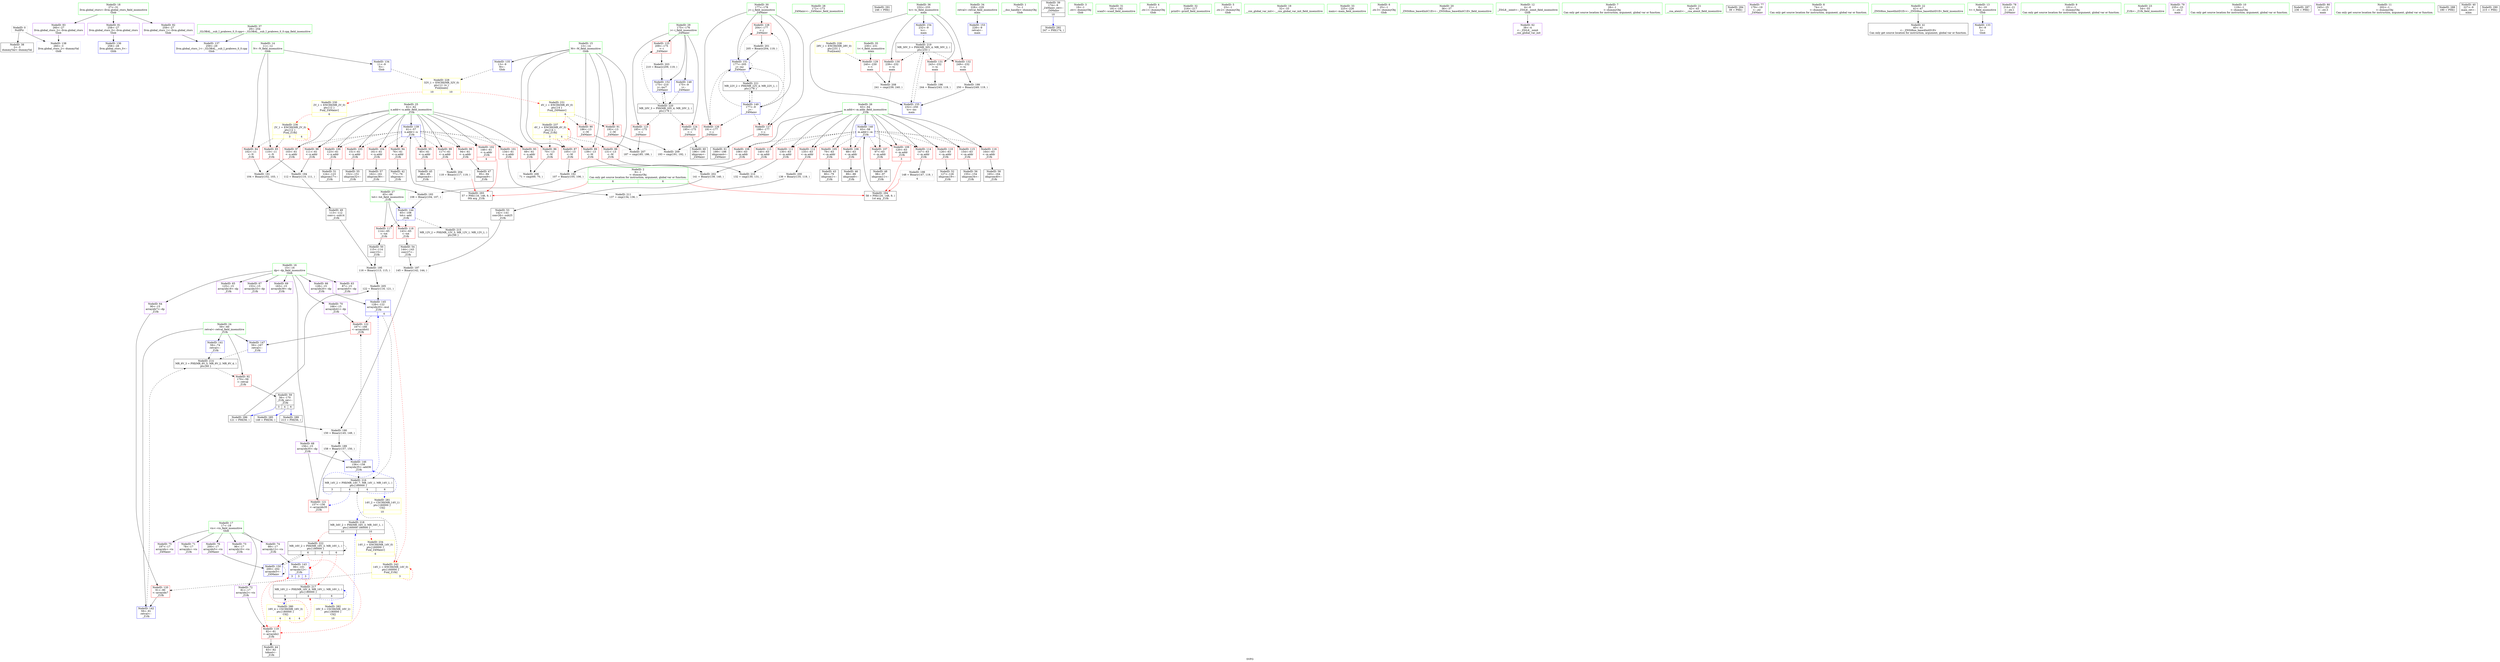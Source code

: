 digraph "SVFG" {
	label="SVFG";

	Node0x5624cc28e7b0 [shape=record,color=grey,label="{NodeID: 0\nNullPtr}"];
	Node0x5624cc28e7b0 -> Node0x5624cc2ab6b0[style=solid];
	Node0x5624cc28e7b0 -> Node0x5624cc2b2a10[style=solid];
	Node0x5624cc2ac000 [shape=record,color=red,label="{NodeID: 97\n103\<--61\n\<--n.addr\n_Z1fii\n}"];
	Node0x5624cc2ac000 -> Node0x5624cc2b5a60[style=solid];
	Node0x5624cc2aa060 [shape=record,color=green,label="{NodeID: 14\n11\<--12\nN\<--N_field_insensitive\nGlob }"];
	Node0x5624cc2aa060 -> Node0x5624cc2aed20[style=solid];
	Node0x5624cc2aa060 -> Node0x5624cc2aedf0[style=solid];
	Node0x5624cc2aa060 -> Node0x5624cc2b2610[style=solid];
	Node0x5624cc2afaa0 [shape=record,color=grey,label="{NodeID: 194\n112 = Binary(110, 111, )\n}"];
	Node0x5624cc2afaa0 -> Node0x5624cc2ad020[style=solid];
	Node0x5624cc2acb60 [shape=record,color=red,label="{NodeID: 111\n130\<--63\n\<--m.addr\n_Z1fii\n}"];
	Node0x5624cc2acb60 -> Node0x5624cc2b86f0[style=solid];
	Node0x5624cc2aada0 [shape=record,color=green,label="{NodeID: 28\n172\<--173\n_Z4Mainv\<--_Z4Mainv_field_insensitive\n}"];
	Node0x5624cc2d5840 [shape=record,color=black,label="{NodeID: 291\n246 = PHI()\n}"];
	Node0x5624cc2b83f0 [shape=record,color=grey,label="{NodeID: 208\n241 = cmp(239, 240, )\n}"];
	Node0x5624cc2b1e90 [shape=record,color=red,label="{NodeID: 125\n209\<--175\n\<--i\n_Z4Mainv\n}"];
	Node0x5624cc2b1e90 -> Node0x5624cc2b7c70[style=solid];
	Node0x5624cc2aba50 [shape=record,color=black,label="{NodeID: 42\n77\<--76\nidxprom\<--\n_Z1fii\n}"];
	Node0x5624cc2c2e40 [shape=record,color=black,label="{NodeID: 222\nMR_16V_2 = PHI(MR_16V_3, MR_16V_1, )\npts\{180000 \}\n|{|<s2>6|<s3>6|<s4>6}}"];
	Node0x5624cc2c2e40 -> Node0x5624cc2b3400[style=dashed];
	Node0x5624cc2c2e40 -> Node0x5624cc2c2e40[style=dashed];
	Node0x5624cc2c2e40:s2 -> Node0x5624cc2b19b0[style=dashed,color=red];
	Node0x5624cc2c2e40:s3 -> Node0x5624cc2b2e50[style=dashed,color=red];
	Node0x5624cc2c2e40:s4 -> Node0x5624cc2c1510[style=dashed,color=red];
	Node0x5624cc2b2b10 [shape=record,color=blue,label="{NodeID: 139\n61\<--57\nn.addr\<--n\n_Z1fii\n}"];
	Node0x5624cc2b2b10 -> Node0x5624cc2af470[style=dashed];
	Node0x5624cc2b2b10 -> Node0x5624cc2af540[style=dashed];
	Node0x5624cc2b2b10 -> Node0x5624cc2af610[style=dashed];
	Node0x5624cc2b2b10 -> Node0x5624cc2abf30[style=dashed];
	Node0x5624cc2b2b10 -> Node0x5624cc2ac000[style=dashed];
	Node0x5624cc2b2b10 -> Node0x5624cc2ac0d0[style=dashed];
	Node0x5624cc2b2b10 -> Node0x5624cc2ac1a0[style=dashed];
	Node0x5624cc2b2b10 -> Node0x5624cc2ac270[style=dashed];
	Node0x5624cc2b2b10 -> Node0x5624cc2ac340[style=dashed];
	Node0x5624cc2b2b10 -> Node0x5624cc2ac410[style=dashed];
	Node0x5624cc2b2b10 -> Node0x5624cc2ac4e0[style=dashed];
	Node0x5624cc2b2b10 -> Node0x5624cc2ac5b0[style=dashed];
	Node0x5624cc2ad5d0 [shape=record,color=black,label="{NodeID: 56\n155\<--154\nidxprom34\<--\n_Z1fii\n}"];
	Node0x5624cc2c5180 [shape=record,color=yellow,style=double,label="{NodeID: 236\n2V_1 = ENCHI(MR_2V_0)\npts\{12 \}\nFun[_Z1fii]|{|<s2>3|<s3>4}}"];
	Node0x5624cc2c5180 -> Node0x5624cc2aed20[style=dashed];
	Node0x5624cc2c5180 -> Node0x5624cc2aedf0[style=dashed];
	Node0x5624cc2c5180:s2 -> Node0x5624cc2c5180[style=dashed,color=red];
	Node0x5624cc2c5180:s3 -> Node0x5624cc2c5180[style=dashed,color=red];
	Node0x5624cc2b3670 [shape=record,color=blue,label="{NodeID: 153\n228\<--9\nretval\<--\nmain\n}"];
	Node0x5624cc2ae130 [shape=record,color=purple,label="{NodeID: 70\n166\<--15\narrayidx41\<--dp\n_Z1fii\n}"];
	Node0x5624cc2ae130 -> Node0x5624cc2b1c20[style=solid];
	Node0x5624cc2aed20 [shape=record,color=red,label="{NodeID: 84\n102\<--11\n\<--N\n_Z1fii\n}"];
	Node0x5624cc2aed20 -> Node0x5624cc2b5a60[style=solid];
	Node0x5624cc28e930 [shape=record,color=green,label="{NodeID: 1\n7\<--1\n__dso_handle\<--dummyObj\nGlob }"];
	Node0x5624cc2ac0d0 [shape=record,color=red,label="{NodeID: 98\n111\<--61\n\<--n.addr\n_Z1fii\n}"];
	Node0x5624cc2ac0d0 -> Node0x5624cc2afaa0[style=solid];
	Node0x5624cc2aa160 [shape=record,color=green,label="{NodeID: 15\n13\<--14\nM\<--M_field_insensitive\nGlob }"];
	Node0x5624cc2aa160 -> Node0x5624cc2aeec0[style=solid];
	Node0x5624cc2aa160 -> Node0x5624cc2aef90[style=solid];
	Node0x5624cc2aa160 -> Node0x5624cc2af060[style=solid];
	Node0x5624cc2aa160 -> Node0x5624cc2af130[style=solid];
	Node0x5624cc2aa160 -> Node0x5624cc2af200[style=solid];
	Node0x5624cc2aa160 -> Node0x5624cc2af2d0[style=solid];
	Node0x5624cc2aa160 -> Node0x5624cc2b2710[style=solid];
	Node0x5624cc2afc20 [shape=record,color=grey,label="{NodeID: 195\n116 = Binary(113, 115, )\n}"];
	Node0x5624cc2afc20 -> Node0x5624cc2b7f70[style=solid];
	Node0x5624cc2acc30 [shape=record,color=red,label="{NodeID: 112\n135\<--63\n\<--m.addr\n_Z1fii\n}"];
	Node0x5624cc2acc30 -> Node0x5624cc2b03a0[style=solid];
	Node0x5624cc2aaea0 [shape=record,color=green,label="{NodeID: 29\n175\<--176\ni\<--i_field_insensitive\n_Z4Mainv\n}"];
	Node0x5624cc2aaea0 -> Node0x5624cc2b1cf0[style=solid];
	Node0x5624cc2aaea0 -> Node0x5624cc2b1dc0[style=solid];
	Node0x5624cc2aaea0 -> Node0x5624cc2b1e90[style=solid];
	Node0x5624cc2aaea0 -> Node0x5624cc2b3260[style=solid];
	Node0x5624cc2aaea0 -> Node0x5624cc2b35a0[style=solid];
	Node0x5624cc2d5910 [shape=record,color=black,label="{NodeID: 292\n247 = PHI(174, )\n}"];
	Node0x5624cc2b8570 [shape=record,color=grey,label="{NodeID: 209\n193 = cmp(191, 192, )\n}"];
	Node0x5624cc2b1f60 [shape=record,color=red,label="{NodeID: 126\n191\<--177\n\<--j\n_Z4Mainv\n}"];
	Node0x5624cc2b1f60 -> Node0x5624cc2b8570[style=solid];
	Node0x5624cc2abb20 [shape=record,color=black,label="{NodeID: 43\n80\<--79\nidxprom1\<--\n_Z1fii\n}"];
	Node0x5624cc2b2be0 [shape=record,color=blue,label="{NodeID: 140\n63\<--58\nm.addr\<--m\n_Z1fii\n}"];
	Node0x5624cc2b2be0 -> Node0x5624cc2ac680[style=dashed];
	Node0x5624cc2b2be0 -> Node0x5624cc2ac750[style=dashed];
	Node0x5624cc2b2be0 -> Node0x5624cc2ac820[style=dashed];
	Node0x5624cc2b2be0 -> Node0x5624cc2ac8f0[style=dashed];
	Node0x5624cc2b2be0 -> Node0x5624cc2ac9c0[style=dashed];
	Node0x5624cc2b2be0 -> Node0x5624cc2aca90[style=dashed];
	Node0x5624cc2b2be0 -> Node0x5624cc2acb60[style=dashed];
	Node0x5624cc2b2be0 -> Node0x5624cc2acc30[style=dashed];
	Node0x5624cc2b2be0 -> Node0x5624cc2acd00[style=dashed];
	Node0x5624cc2b2be0 -> Node0x5624cc2acdd0[style=dashed];
	Node0x5624cc2b2be0 -> Node0x5624cc2acea0[style=dashed];
	Node0x5624cc2b2be0 -> Node0x5624cc2b1740[style=dashed];
	Node0x5624cc2ad6a0 [shape=record,color=black,label="{NodeID: 57\n162\<--161\nidxprom38\<--\n_Z1fii\n}"];
	Node0x5624cc2c5290 [shape=record,color=yellow,style=double,label="{NodeID: 237\n4V_1 = ENCHI(MR_4V_0)\npts\{14 \}\nFun[_Z1fii]|{|<s4>3|<s5>4}}"];
	Node0x5624cc2c5290 -> Node0x5624cc2aeec0[style=dashed];
	Node0x5624cc2c5290 -> Node0x5624cc2aef90[style=dashed];
	Node0x5624cc2c5290 -> Node0x5624cc2af060[style=dashed];
	Node0x5624cc2c5290 -> Node0x5624cc2af130[style=dashed];
	Node0x5624cc2c5290:s4 -> Node0x5624cc2c5290[style=dashed,color=red];
	Node0x5624cc2c5290:s5 -> Node0x5624cc2c5290[style=dashed,color=red];
	Node0x5624cc2b3740 [shape=record,color=blue,label="{NodeID: 154\n232\<--9\ntc\<--\nmain\n}"];
	Node0x5624cc2b3740 -> Node0x5624cc2c1f40[style=dashed];
	Node0x5624cc2ae200 [shape=record,color=purple,label="{NodeID: 71\n78\<--17\narrayidx\<--vis\n_Z1fii\n}"];
	Node0x5624cc2aedf0 [shape=record,color=red,label="{NodeID: 85\n110\<--11\n\<--N\n_Z1fii\n}"];
	Node0x5624cc2aedf0 -> Node0x5624cc2afaa0[style=solid];
	Node0x5624cc2a7bc0 [shape=record,color=green,label="{NodeID: 2\n9\<--1\n\<--dummyObj\nCan only get source location for instruction, argument, global var or function.|{<s0>6|<s1>6}}"];
	Node0x5624cc2a7bc0:s0 -> Node0x5624cc2d5a20[style=solid,color=red];
	Node0x5624cc2a7bc0:s1 -> Node0x5624cc2d5d90[style=solid,color=red];
	Node0x5624cc2ac1a0 [shape=record,color=red,label="{NodeID: 99\n117\<--61\n\<--n.addr\n_Z1fii\n}"];
	Node0x5624cc2ac1a0 -> Node0x5624cc2b7df0[style=solid];
	Node0x5624cc2aa260 [shape=record,color=green,label="{NodeID: 16\n15\<--16\ndp\<--dp_field_insensitive\nGlob }"];
	Node0x5624cc2aa260 -> Node0x5624cc2adb80[style=solid];
	Node0x5624cc2aa260 -> Node0x5624cc2adc50[style=solid];
	Node0x5624cc2aa260 -> Node0x5624cc2add20[style=solid];
	Node0x5624cc2aa260 -> Node0x5624cc2addf0[style=solid];
	Node0x5624cc2aa260 -> Node0x5624cc2adec0[style=solid];
	Node0x5624cc2aa260 -> Node0x5624cc2adf90[style=solid];
	Node0x5624cc2aa260 -> Node0x5624cc2ae060[style=solid];
	Node0x5624cc2aa260 -> Node0x5624cc2ae130[style=solid];
	Node0x5624cc2afda0 [shape=record,color=grey,label="{NodeID: 196\n244 = Binary(243, 119, )\n}"];
	Node0x5624cc2acd00 [shape=record,color=red,label="{NodeID: 113\n140\<--63\n\<--m.addr\n_Z1fii\n}"];
	Node0x5624cc2acd00 -> Node0x5624cc2b7b30[style=solid];
	Node0x5624cc2aaf70 [shape=record,color=green,label="{NodeID: 30\n177\<--178\nj\<--j_field_insensitive\n_Z4Mainv\n}"];
	Node0x5624cc2aaf70 -> Node0x5624cc2b1f60[style=solid];
	Node0x5624cc2aaf70 -> Node0x5624cc2b2030[style=solid];
	Node0x5624cc2aaf70 -> Node0x5624cc2b2100[style=solid];
	Node0x5624cc2aaf70 -> Node0x5624cc2b3330[style=solid];
	Node0x5624cc2aaf70 -> Node0x5624cc2b34d0[style=solid];
	Node0x5624cc2d5a20 [shape=record,color=black,label="{NodeID: 293\n57 = PHI(118, 146, 9, )\n0th arg _Z1fii }"];
	Node0x5624cc2d5a20 -> Node0x5624cc2b2b10[style=solid];
	Node0x5624cc2b86f0 [shape=record,color=grey,label="{NodeID: 210\n132 = cmp(130, 131, )\n}"];
	Node0x5624cc2b2030 [shape=record,color=red,label="{NodeID: 127\n198\<--177\n\<--j\n_Z4Mainv\n}"];
	Node0x5624cc2b2030 -> Node0x5624cc2ad9e0[style=solid];
	Node0x5624cc2abbf0 [shape=record,color=black,label="{NodeID: 44\n83\<--82\ntobool\<--\n_Z1fii\n}"];
	Node0x5624cc2b2cb0 [shape=record,color=blue,label="{NodeID: 141\n59\<--74\nretval\<--\n_Z1fii\n}"];
	Node0x5624cc2b2cb0 -> Node0x5624cc2c0610[style=dashed];
	Node0x5624cc2ad770 [shape=record,color=black,label="{NodeID: 58\n165\<--164\nidxprom40\<--\n_Z1fii\n}"];
	Node0x5624cc2b3810 [shape=record,color=blue,label="{NodeID: 155\n232\<--250\ntc\<--inc\nmain\n}"];
	Node0x5624cc2b3810 -> Node0x5624cc2c1f40[style=dashed];
	Node0x5624cc2ae2d0 [shape=record,color=purple,label="{NodeID: 72\n81\<--17\narrayidx2\<--vis\n_Z1fii\n}"];
	Node0x5624cc2ae2d0 -> Node0x5624cc2b19b0[style=solid];
	Node0x5624cc2aeec0 [shape=record,color=red,label="{NodeID: 86\n70\<--13\n\<--M\n_Z1fii\n}"];
	Node0x5624cc2aeec0 -> Node0x5624cc2b80f0[style=solid];
	Node0x5624cc2a7c50 [shape=record,color=green,label="{NodeID: 3\n19\<--1\n.str\<--dummyObj\nGlob }"];
	Node0x5624cc2ac270 [shape=record,color=red,label="{NodeID: 100\n123\<--61\n\<--n.addr\n_Z1fii\n}"];
	Node0x5624cc2ac270 -> Node0x5624cc2ad1c0[style=solid];
	Node0x5624cc2aa360 [shape=record,color=green,label="{NodeID: 17\n17\<--18\nvis\<--vis_field_insensitive\nGlob }"];
	Node0x5624cc2aa360 -> Node0x5624cc2ae200[style=solid];
	Node0x5624cc2aa360 -> Node0x5624cc2ae2d0[style=solid];
	Node0x5624cc2aa360 -> Node0x5624cc2ae3a0[style=solid];
	Node0x5624cc2aa360 -> Node0x5624cc2ae470[style=solid];
	Node0x5624cc2aa360 -> Node0x5624cc2ae540[style=solid];
	Node0x5624cc2aa360 -> Node0x5624cc2ae610[style=solid];
	Node0x5624cc2c8e70 [shape=record,color=yellow,style=double,label="{NodeID: 280\n16V_4 = CSCHI(MR_16V_3)\npts\{180000 \}\nCS[]|{|<s1>4|<s2>4|<s3>4}}"];
	Node0x5624cc2c8e70 -> Node0x5624cc2c1510[style=dashed];
	Node0x5624cc2c8e70:s1 -> Node0x5624cc2b19b0[style=dashed,color=red];
	Node0x5624cc2c8e70:s2 -> Node0x5624cc2b2e50[style=dashed,color=red];
	Node0x5624cc2c8e70:s3 -> Node0x5624cc2c1510[style=dashed,color=red];
	Node0x5624cc2aff20 [shape=record,color=grey,label="{NodeID: 197\n145 = Binary(142, 144, )\n}"];
	Node0x5624cc2aff20 -> Node0x5624cc2b58e0[style=solid];
	Node0x5624cc2acdd0 [shape=record,color=red,label="{NodeID: 114\n147\<--63\n\<--m.addr\n_Z1fii\n}"];
	Node0x5624cc2acdd0 -> Node0x5624cc2b00a0[style=solid];
	Node0x5624cc2ab040 [shape=record,color=green,label="{NodeID: 31\n181\<--182\nscanf\<--scanf_field_insensitive\n}"];
	Node0x5624cc2d5d90 [shape=record,color=black,label="{NodeID: 294\n58 = PHI(120, 148, 9, )\n1st arg _Z1fii }"];
	Node0x5624cc2d5d90 -> Node0x5624cc2b2be0[style=solid];
	Node0x5624cc2b8870 [shape=record,color=grey,label="{NodeID: 211\n137 = cmp(134, 136, )\n}"];
	Node0x5624cc2b2100 [shape=record,color=red,label="{NodeID: 128\n204\<--177\n\<--j\n_Z4Mainv\n}"];
	Node0x5624cc2b2100 -> Node0x5624cc2b0520[style=solid];
	Node0x5624cc2abcc0 [shape=record,color=black,label="{NodeID: 45\n86\<--85\nidxprom4\<--\n_Z1fii\n}"];
	Node0x5624cc2b2d80 [shape=record,color=blue,label="{NodeID: 142\n59\<--91\nretval\<--\n_Z1fii\n}"];
	Node0x5624cc2b2d80 -> Node0x5624cc2c0610[style=dashed];
	Node0x5624cc2ad840 [shape=record,color=black,label="{NodeID: 59\n56\<--170\n_Z1fii_ret\<--\n_Z1fii\n|{<s0>3|<s1>4|<s2>6}}"];
	Node0x5624cc2ad840:s0 -> Node0x5624cc2d5330[style=solid,color=blue];
	Node0x5624cc2ad840:s1 -> Node0x5624cc2d5140[style=solid,color=blue];
	Node0x5624cc2ad840:s2 -> Node0x5624cc2d55d0[style=solid,color=blue];
	Node0x5624cc2ae3a0 [shape=record,color=purple,label="{NodeID: 73\n96\<--17\narrayidx10\<--vis\n_Z1fii\n}"];
	Node0x5624cc2aef90 [shape=record,color=red,label="{NodeID: 87\n105\<--13\n\<--M\n_Z1fii\n}"];
	Node0x5624cc2aef90 -> Node0x5624cc2af7a0[style=solid];
	Node0x5624cc2a7ce0 [shape=record,color=green,label="{NodeID: 4\n21\<--1\n.str.1\<--dummyObj\nGlob }"];
	Node0x5624cc2ac340 [shape=record,color=red,label="{NodeID: 101\n134\<--61\n\<--n.addr\n_Z1fii\n}"];
	Node0x5624cc2ac340 -> Node0x5624cc2b8870[style=solid];
	Node0x5624cc2aa460 [shape=record,color=green,label="{NodeID: 18\n27\<--31\nllvm.global_ctors\<--llvm.global_ctors_field_insensitive\nGlob }"];
	Node0x5624cc2aa460 -> Node0x5624cc2aea20[style=solid];
	Node0x5624cc2aa460 -> Node0x5624cc2aeb20[style=solid];
	Node0x5624cc2aa460 -> Node0x5624cc2aec20[style=solid];
	Node0x5624cc2c8f50 [shape=record,color=yellow,style=double,label="{NodeID: 281\n14V_2 = CSCHI(MR_14V_1)\npts\{160000 \}\nCS[]|{<s0>10}}"];
	Node0x5624cc2c8f50:s0 -> Node0x5624cc2c1a10[style=dashed,color=blue];
	Node0x5624cc2b00a0 [shape=record,color=grey,label="{NodeID: 198\n148 = Binary(147, 119, )\n|{<s0>4}}"];
	Node0x5624cc2b00a0:s0 -> Node0x5624cc2d5d90[style=solid,color=red];
	Node0x5624cc2acea0 [shape=record,color=red,label="{NodeID: 115\n154\<--63\n\<--m.addr\n_Z1fii\n}"];
	Node0x5624cc2acea0 -> Node0x5624cc2ad5d0[style=solid];
	Node0x5624cc2ab140 [shape=record,color=green,label="{NodeID: 32\n216\<--217\nprintf\<--printf_field_insensitive\n}"];
	Node0x5624cc2b21d0 [shape=record,color=red,label="{NodeID: 129\n240\<--230\n\<--t\nmain\n}"];
	Node0x5624cc2b21d0 -> Node0x5624cc2b83f0[style=solid];
	Node0x5624cc2abd90 [shape=record,color=black,label="{NodeID: 46\n89\<--88\nidxprom6\<--\n_Z1fii\n}"];
	Node0x5624cc2c4860 [shape=record,color=yellow,style=double,label="{NodeID: 226\n28V_1 = ENCHI(MR_28V_0)\npts\{231 \}\nFun[main]}"];
	Node0x5624cc2c4860 -> Node0x5624cc2b21d0[style=dashed];
	Node0x5624cc2b2e50 [shape=record,color=blue,label="{NodeID: 143\n99\<--101\narrayidx12\<--\n_Z1fii\n|{<s0>3|<s1>3|<s2>3}}"];
	Node0x5624cc2b2e50:s0 -> Node0x5624cc2b19b0[style=dashed,color=red];
	Node0x5624cc2b2e50:s1 -> Node0x5624cc2b2e50[style=dashed,color=red];
	Node0x5624cc2b2e50:s2 -> Node0x5624cc2c1510[style=dashed,color=red];
	Node0x5624cc2ad910 [shape=record,color=black,label="{NodeID: 60\n196\<--195\nidxprom\<--\n_Z4Mainv\n}"];
	Node0x5624cc2ae470 [shape=record,color=purple,label="{NodeID: 74\n99\<--17\narrayidx12\<--vis\n_Z1fii\n}"];
	Node0x5624cc2ae470 -> Node0x5624cc2b2e50[style=solid];
	Node0x5624cc2af060 [shape=record,color=red,label="{NodeID: 88\n131\<--13\n\<--M\n_Z1fii\n}"];
	Node0x5624cc2af060 -> Node0x5624cc2b86f0[style=solid];
	Node0x5624cc2a7d70 [shape=record,color=green,label="{NodeID: 5\n23\<--1\n.str.2\<--dummyObj\nGlob }"];
	Node0x5624cc2ac410 [shape=record,color=red,label="{NodeID: 102\n146\<--61\n\<--n.addr\n_Z1fii\n|{<s0>4}}"];
	Node0x5624cc2ac410:s0 -> Node0x5624cc2d5a20[style=solid,color=red];
	Node0x5624cc2aa560 [shape=record,color=green,label="{NodeID: 19\n32\<--33\n__cxx_global_var_init\<--__cxx_global_var_init_field_insensitive\n}"];
	Node0x5624cc2c90b0 [shape=record,color=yellow,style=double,label="{NodeID: 282\n16V_5 = CSCHI(MR_16V_2)\npts\{180000 \}\nCS[]|{<s0>10}}"];
	Node0x5624cc2c90b0:s0 -> Node0x5624cc2c1a10[style=dashed,color=blue];
	Node0x5624cc2b0220 [shape=record,color=grey,label="{NodeID: 199\n250 = Binary(249, 119, )\n}"];
	Node0x5624cc2b0220 -> Node0x5624cc2b3810[style=solid];
	Node0x5624cc2b1740 [shape=record,color=red,label="{NodeID: 116\n164\<--63\n\<--m.addr\n_Z1fii\n}"];
	Node0x5624cc2b1740 -> Node0x5624cc2ad770[style=solid];
	Node0x5624cc2ab240 [shape=record,color=green,label="{NodeID: 33\n225\<--226\nmain\<--main_field_insensitive\n}"];
	Node0x5624cc2b22a0 [shape=record,color=red,label="{NodeID: 130\n239\<--232\n\<--tc\nmain\n}"];
	Node0x5624cc2b22a0 -> Node0x5624cc2b83f0[style=solid];
	Node0x5624cc2abe60 [shape=record,color=black,label="{NodeID: 47\n95\<--94\nidxprom9\<--\n_Z1fii\n}"];
	Node0x5624cc2b2f20 [shape=record,color=blue,label="{NodeID: 144\n65\<--108\ntot\<--add\n_Z1fii\n}"];
	Node0x5624cc2b2f20 -> Node0x5624cc2b1810[style=dashed];
	Node0x5624cc2b2f20 -> Node0x5624cc2b18e0[style=dashed];
	Node0x5624cc2b2f20 -> Node0x5624cc2c0b10[style=dashed];
	Node0x5624cc2ad9e0 [shape=record,color=black,label="{NodeID: 61\n199\<--198\nidxprom4\<--\n_Z4Mainv\n}"];
	Node0x5624cc2ae540 [shape=record,color=purple,label="{NodeID: 75\n197\<--17\narrayidx\<--vis\n_Z4Mainv\n}"];
	Node0x5624cc2af130 [shape=record,color=red,label="{NodeID: 89\n139\<--13\n\<--M\n_Z1fii\n}"];
	Node0x5624cc2af130 -> Node0x5624cc2b7b30[style=solid];
	Node0x5624cc29d6c0 [shape=record,color=green,label="{NodeID: 6\n25\<--1\n.str.3\<--dummyObj\nGlob }"];
	Node0x5624cc2ac4e0 [shape=record,color=red,label="{NodeID: 103\n151\<--61\n\<--n.addr\n_Z1fii\n}"];
	Node0x5624cc2ac4e0 -> Node0x5624cc2ad500[style=solid];
	Node0x5624cc2aa660 [shape=record,color=green,label="{NodeID: 20\n36\<--37\n_ZNSt8ios_base4InitC1Ev\<--_ZNSt8ios_base4InitC1Ev_field_insensitive\n}"];
	Node0x5624cc2b03a0 [shape=record,color=grey,label="{NodeID: 200\n136 = Binary(135, 119, )\n}"];
	Node0x5624cc2b03a0 -> Node0x5624cc2b8870[style=solid];
	Node0x5624cc2b1810 [shape=record,color=red,label="{NodeID: 117\n114\<--65\n\<--tot\n_Z1fii\n}"];
	Node0x5624cc2b1810 -> Node0x5624cc2ad0f0[style=solid];
	Node0x5624cc2ab340 [shape=record,color=green,label="{NodeID: 34\n228\<--229\nretval\<--retval_field_insensitive\nmain\n}"];
	Node0x5624cc2ab340 -> Node0x5624cc2b3670[style=solid];
	Node0x5624cc2c0610 [shape=record,color=black,label="{NodeID: 214\nMR_6V_3 = PHI(MR_6V_5, MR_6V_2, MR_6V_4, )\npts\{60 \}\n}"];
	Node0x5624cc2c0610 -> Node0x5624cc2af3a0[style=dashed];
	Node0x5624cc2b2370 [shape=record,color=red,label="{NodeID: 131\n243\<--232\n\<--tc\nmain\n}"];
	Node0x5624cc2b2370 -> Node0x5624cc2afda0[style=solid];
	Node0x5624cc2acf50 [shape=record,color=black,label="{NodeID: 48\n98\<--97\nidxprom11\<--\n_Z1fii\n}"];
	Node0x5624cc2c4a20 [shape=record,color=yellow,style=double,label="{NodeID: 228\n32V_1 = ENCHI(MR_32V_0)\npts\{12 14 \}\nFun[main]|{<s0>10|<s1>10}}"];
	Node0x5624cc2c4a20:s0 -> Node0x5624cc2c4c10[style=dashed,color=red];
	Node0x5624cc2c4a20:s1 -> Node0x5624cc2c4d20[style=dashed,color=red];
	Node0x5624cc2b2ff0 [shape=record,color=blue,label="{NodeID: 145\n128\<--122\narrayidx20\<--mul\n_Z1fii\n|{|<s2>4}}"];
	Node0x5624cc2b2ff0 -> Node0x5624cc2b1c20[style=dashed];
	Node0x5624cc2b2ff0 -> Node0x5624cc2c1010[style=dashed];
	Node0x5624cc2b2ff0:s2 -> Node0x5624cc2c56f0[style=dashed,color=red];
	Node0x5624cc2adab0 [shape=record,color=purple,label="{NodeID: 62\n38\<--4\n\<--_ZStL8__ioinit\n__cxx_global_var_init\n}"];
	Node0x5624cc2c56f0 [shape=record,color=yellow,style=double,label="{NodeID: 242\n14V_1 = ENCHI(MR_14V_0)\npts\{160000 \}\nFun[_Z1fii]|{|<s2>3}}"];
	Node0x5624cc2c56f0 -> Node0x5624cc2b1a80[style=dashed];
	Node0x5624cc2c56f0 -> Node0x5624cc2c1010[style=dashed];
	Node0x5624cc2c56f0:s2 -> Node0x5624cc2c56f0[style=dashed,color=red];
	Node0x5624cc2ae610 [shape=record,color=purple,label="{NodeID: 76\n200\<--17\narrayidx5\<--vis\n_Z4Mainv\n}"];
	Node0x5624cc2ae610 -> Node0x5624cc2b3400[style=solid];
	Node0x5624cc2af200 [shape=record,color=red,label="{NodeID: 90\n186\<--13\n\<--M\n_Z4Mainv\n}"];
	Node0x5624cc2af200 -> Node0x5624cc2b8270[style=solid];
	Node0x5624cc29d750 [shape=record,color=green,label="{NodeID: 7\n28\<--1\n\<--dummyObj\nCan only get source location for instruction, argument, global var or function.}"];
	Node0x5624cc2ac5b0 [shape=record,color=red,label="{NodeID: 104\n161\<--61\n\<--n.addr\n_Z1fii\n}"];
	Node0x5624cc2ac5b0 -> Node0x5624cc2ad6a0[style=solid];
	Node0x5624cc2aa760 [shape=record,color=green,label="{NodeID: 21\n42\<--43\n__cxa_atexit\<--__cxa_atexit_field_insensitive\n}"];
	Node0x5624cc053c90 [shape=record,color=black,label="{NodeID: 284\n39 = PHI()\n}"];
	Node0x5624cc2b0520 [shape=record,color=grey,label="{NodeID: 201\n205 = Binary(204, 119, )\n}"];
	Node0x5624cc2b0520 -> Node0x5624cc2b34d0[style=solid];
	Node0x5624cc2b18e0 [shape=record,color=red,label="{NodeID: 118\n143\<--65\n\<--tot\n_Z1fii\n}"];
	Node0x5624cc2b18e0 -> Node0x5624cc2ad430[style=solid];
	Node0x5624cc2ab410 [shape=record,color=green,label="{NodeID: 35\n230\<--231\nt\<--t_field_insensitive\nmain\n}"];
	Node0x5624cc2ab410 -> Node0x5624cc2b21d0[style=solid];
	Node0x5624cc2c0b10 [shape=record,color=black,label="{NodeID: 215\nMR_12V_2 = PHI(MR_12V_3, MR_12V_1, MR_12V_1, )\npts\{66 \}\n}"];
	Node0x5624cc2b2440 [shape=record,color=red,label="{NodeID: 132\n249\<--232\n\<--tc\nmain\n}"];
	Node0x5624cc2b2440 -> Node0x5624cc2b0220[style=solid];
	Node0x5624cc2ad020 [shape=record,color=black,label="{NodeID: 49\n113\<--112\nconv\<--sub14\n_Z1fii\n}"];
	Node0x5624cc2ad020 -> Node0x5624cc2afc20[style=solid];
	Node0x5624cc2b30c0 [shape=record,color=blue,label="{NodeID: 146\n156\<--158\narrayidx35\<--add36\n_Z1fii\n}"];
	Node0x5624cc2b30c0 -> Node0x5624cc2b1c20[style=dashed];
	Node0x5624cc2b30c0 -> Node0x5624cc2c1010[style=dashed];
	Node0x5624cc2adb80 [shape=record,color=purple,label="{NodeID: 63\n87\<--15\narrayidx5\<--dp\n_Z1fii\n}"];
	Node0x5624cc2ae6e0 [shape=record,color=purple,label="{NodeID: 77\n179\<--19\n\<--.str\n_Z4Mainv\n}"];
	Node0x5624cc2af2d0 [shape=record,color=red,label="{NodeID: 91\n192\<--13\n\<--M\n_Z4Mainv\n}"];
	Node0x5624cc2af2d0 -> Node0x5624cc2b8570[style=solid];
	Node0x5624cc29d7e0 [shape=record,color=green,label="{NodeID: 8\n74\<--1\n\<--dummyObj\nCan only get source location for instruction, argument, global var or function.}"];
	Node0x5624cc2ac680 [shape=record,color=red,label="{NodeID: 105\n79\<--63\n\<--m.addr\n_Z1fii\n}"];
	Node0x5624cc2ac680 -> Node0x5624cc2abb20[style=solid];
	Node0x5624cc2aa860 [shape=record,color=green,label="{NodeID: 22\n41\<--47\n_ZNSt8ios_base4InitD1Ev\<--_ZNSt8ios_base4InitD1Ev_field_insensitive\n}"];
	Node0x5624cc2aa860 -> Node0x5624cc2ab950[style=solid];
	Node0x5624cc2d5140 [shape=record,color=black,label="{NodeID: 285\n149 = PHI(56, )\n}"];
	Node0x5624cc2d5140 -> Node0x5624cc2b58e0[style=solid];
	Node0x5624cc2b7b30 [shape=record,color=grey,label="{NodeID: 202\n141 = Binary(139, 140, )\n}"];
	Node0x5624cc2b7b30 -> Node0x5624cc2ad360[style=solid];
	Node0x5624cc2b19b0 [shape=record,color=red,label="{NodeID: 119\n82\<--81\n\<--arrayidx2\n_Z1fii\n}"];
	Node0x5624cc2b19b0 -> Node0x5624cc2abbf0[style=solid];
	Node0x5624cc2ab4e0 [shape=record,color=green,label="{NodeID: 36\n232\<--233\ntc\<--tc_field_insensitive\nmain\n}"];
	Node0x5624cc2ab4e0 -> Node0x5624cc2b22a0[style=solid];
	Node0x5624cc2ab4e0 -> Node0x5624cc2b2370[style=solid];
	Node0x5624cc2ab4e0 -> Node0x5624cc2b2440[style=solid];
	Node0x5624cc2ab4e0 -> Node0x5624cc2b3740[style=solid];
	Node0x5624cc2ab4e0 -> Node0x5624cc2b3810[style=solid];
	Node0x5624cc2c1010 [shape=record,color=black,label="{NodeID: 216\nMR_14V_2 = PHI(MR_14V_7, MR_14V_1, MR_14V_1, )\npts\{160000 \}\n|{<s0>3|<s1>4|<s2>4|<s3>6}}"];
	Node0x5624cc2c1010:s0 -> Node0x5624cc2b2ff0[style=dashed,color=blue];
	Node0x5624cc2c1010:s1 -> Node0x5624cc2b1b50[style=dashed,color=blue];
	Node0x5624cc2c1010:s2 -> Node0x5624cc2b30c0[style=dashed,color=blue];
	Node0x5624cc2c1010:s3 -> Node0x5624cc2c8f50[style=dashed,color=blue];
	Node0x5624cc2b2510 [shape=record,color=blue,label="{NodeID: 133\n8\<--9\nt\<--\nGlob }"];
	Node0x5624cc2ad0f0 [shape=record,color=black,label="{NodeID: 50\n115\<--114\nconv15\<--\n_Z1fii\n}"];
	Node0x5624cc2ad0f0 -> Node0x5624cc2afc20[style=solid];
	Node0x5624cc2c4c10 [shape=record,color=yellow,style=double,label="{NodeID: 230\n2V_1 = ENCHI(MR_2V_0)\npts\{12 \}\nFun[_Z4Mainv]|{<s0>6}}"];
	Node0x5624cc2c4c10:s0 -> Node0x5624cc2c5180[style=dashed,color=red];
	Node0x5624cc2b3190 [shape=record,color=blue,label="{NodeID: 147\n59\<--167\nretval\<--\n_Z1fii\n}"];
	Node0x5624cc2b3190 -> Node0x5624cc2c0610[style=dashed];
	Node0x5624cc2adc50 [shape=record,color=purple,label="{NodeID: 64\n90\<--15\narrayidx7\<--dp\n_Z1fii\n}"];
	Node0x5624cc2adc50 -> Node0x5624cc2b1a80[style=solid];
	Node0x5624cc2ae7b0 [shape=record,color=purple,label="{NodeID: 78\n214\<--21\n\<--.str.1\n_Z4Mainv\n}"];
	Node0x5624cc2af3a0 [shape=record,color=red,label="{NodeID: 92\n170\<--59\n\<--retval\n_Z1fii\n}"];
	Node0x5624cc2af3a0 -> Node0x5624cc2ad840[style=solid];
	Node0x5624cc29d870 [shape=record,color=green,label="{NodeID: 9\n101\<--1\n\<--dummyObj\nCan only get source location for instruction, argument, global var or function.}"];
	Node0x5624cc2b5760 [shape=record,color=grey,label="{NodeID: 189\n158 = Binary(157, 150, )\n}"];
	Node0x5624cc2b5760 -> Node0x5624cc2b30c0[style=solid];
	Node0x5624cc2ac750 [shape=record,color=red,label="{NodeID: 106\n88\<--63\n\<--m.addr\n_Z1fii\n}"];
	Node0x5624cc2ac750 -> Node0x5624cc2abd90[style=solid];
	Node0x5624cc2aa960 [shape=record,color=green,label="{NodeID: 23\n54\<--55\n_Z1fii\<--_Z1fii_field_insensitive\n}"];
	Node0x5624cc2d5330 [shape=record,color=black,label="{NodeID: 286\n121 = PHI(56, )\n}"];
	Node0x5624cc2d5330 -> Node0x5624cc2b7f70[style=solid];
	Node0x5624cc2b7c70 [shape=record,color=grey,label="{NodeID: 203\n210 = Binary(209, 119, )\n}"];
	Node0x5624cc2b7c70 -> Node0x5624cc2b35a0[style=solid];
	Node0x5624cc2b1a80 [shape=record,color=red,label="{NodeID: 120\n91\<--90\n\<--arrayidx7\n_Z1fii\n}"];
	Node0x5624cc2b1a80 -> Node0x5624cc2b2d80[style=solid];
	Node0x5624cc2ab5b0 [shape=record,color=green,label="{NodeID: 37\n29\<--254\n_GLOBAL__sub_I_prabowo_0_0.cpp\<--_GLOBAL__sub_I_prabowo_0_0.cpp_field_insensitive\n}"];
	Node0x5624cc2ab5b0 -> Node0x5624cc2b2910[style=solid];
	Node0x5624cc2c1510 [shape=record,color=black,label="{NodeID: 217\nMR_16V_2 = PHI(MR_16V_6, MR_16V_1, MR_16V_1, )\npts\{180000 \}\n|{<s0>3|<s1>4|<s2>6}}"];
	Node0x5624cc2c1510:s0 -> Node0x5624cc2c8e70[style=dashed,color=blue];
	Node0x5624cc2c1510:s1 -> Node0x5624cc2c1510[style=dashed,color=blue];
	Node0x5624cc2c1510:s2 -> Node0x5624cc2c90b0[style=dashed,color=blue];
	Node0x5624cc2b2610 [shape=record,color=blue,label="{NodeID: 134\n11\<--9\nN\<--\nGlob }"];
	Node0x5624cc2b2610 -> Node0x5624cc2c4a20[style=dashed];
	Node0x5624cc2ad1c0 [shape=record,color=black,label="{NodeID: 51\n124\<--123\nidxprom17\<--\n_Z1fii\n}"];
	Node0x5624cc2c4d20 [shape=record,color=yellow,style=double,label="{NodeID: 231\n4V_1 = ENCHI(MR_4V_0)\npts\{14 \}\nFun[_Z4Mainv]|{|<s2>6}}"];
	Node0x5624cc2c4d20 -> Node0x5624cc2af200[style=dashed];
	Node0x5624cc2c4d20 -> Node0x5624cc2af2d0[style=dashed];
	Node0x5624cc2c4d20:s2 -> Node0x5624cc2c5290[style=dashed,color=red];
	Node0x5624cc2b3260 [shape=record,color=blue,label="{NodeID: 148\n175\<--9\ni\<--\n_Z4Mainv\n}"];
	Node0x5624cc2b3260 -> Node0x5624cc2c2440[style=dashed];
	Node0x5624cc2add20 [shape=record,color=purple,label="{NodeID: 65\n125\<--15\narrayidx18\<--dp\n_Z1fii\n}"];
	Node0x5624cc2ae880 [shape=record,color=purple,label="{NodeID: 79\n235\<--23\n\<--.str.2\nmain\n}"];
	Node0x5624cc2af470 [shape=record,color=red,label="{NodeID: 93\n69\<--61\n\<--n.addr\n_Z1fii\n}"];
	Node0x5624cc2af470 -> Node0x5624cc2b80f0[style=solid];
	Node0x5624cc29d900 [shape=record,color=green,label="{NodeID: 10\n119\<--1\n\<--dummyObj\nCan only get source location for instruction, argument, global var or function.}"];
	Node0x5624cc2b58e0 [shape=record,color=grey,label="{NodeID: 190\n150 = Binary(145, 149, )\n}"];
	Node0x5624cc2b58e0 -> Node0x5624cc2b5760[style=solid];
	Node0x5624cc2ac820 [shape=record,color=red,label="{NodeID: 107\n97\<--63\n\<--m.addr\n_Z1fii\n}"];
	Node0x5624cc2ac820 -> Node0x5624cc2acf50[style=solid];
	Node0x5624cc2aaa60 [shape=record,color=green,label="{NodeID: 24\n59\<--60\nretval\<--retval_field_insensitive\n_Z1fii\n}"];
	Node0x5624cc2aaa60 -> Node0x5624cc2af3a0[style=solid];
	Node0x5624cc2aaa60 -> Node0x5624cc2b2cb0[style=solid];
	Node0x5624cc2aaa60 -> Node0x5624cc2b2d80[style=solid];
	Node0x5624cc2aaa60 -> Node0x5624cc2b3190[style=solid];
	Node0x5624cc2d5430 [shape=record,color=black,label="{NodeID: 287\n236 = PHI()\n}"];
	Node0x5624cc2b7df0 [shape=record,color=grey,label="{NodeID: 204\n118 = Binary(117, 119, )\n|{<s0>3}}"];
	Node0x5624cc2b7df0:s0 -> Node0x5624cc2d5a20[style=solid,color=red];
	Node0x5624cc2b1b50 [shape=record,color=red,label="{NodeID: 121\n157\<--156\n\<--arrayidx35\n_Z1fii\n}"];
	Node0x5624cc2b1b50 -> Node0x5624cc2b5760[style=solid];
	Node0x5624cc2ab6b0 [shape=record,color=black,label="{NodeID: 38\n2\<--3\ndummyVal\<--dummyVal\n}"];
	Node0x5624cc2c1a10 [shape=record,color=black,label="{NodeID: 218\nMR_34V_2 = PHI(MR_34V_3, MR_34V_1, )\npts\{160000 180000 \}\n|{<s0>10|<s1>10}}"];
	Node0x5624cc2c1a10:s0 -> Node0x5624cc2c2e40[style=dashed,color=red];
	Node0x5624cc2c1a10:s1 -> Node0x5624cc2c4fc0[style=dashed,color=red];
	Node0x5624cc2b2710 [shape=record,color=blue,label="{NodeID: 135\n13\<--9\nM\<--\nGlob }"];
	Node0x5624cc2b2710 -> Node0x5624cc2c4a20[style=dashed];
	Node0x5624cc2ad290 [shape=record,color=black,label="{NodeID: 52\n127\<--126\nidxprom19\<--\n_Z1fii\n}"];
	Node0x5624cc2b3330 [shape=record,color=blue,label="{NodeID: 149\n177\<--9\nj\<--\n_Z4Mainv\n}"];
	Node0x5624cc2b3330 -> Node0x5624cc2b1f60[style=dashed];
	Node0x5624cc2b3330 -> Node0x5624cc2b2030[style=dashed];
	Node0x5624cc2b3330 -> Node0x5624cc2b2100[style=dashed];
	Node0x5624cc2b3330 -> Node0x5624cc2b34d0[style=dashed];
	Node0x5624cc2b3330 -> Node0x5624cc2c2940[style=dashed];
	Node0x5624cc2addf0 [shape=record,color=purple,label="{NodeID: 66\n128\<--15\narrayidx20\<--dp\n_Z1fii\n}"];
	Node0x5624cc2addf0 -> Node0x5624cc2b2ff0[style=solid];
	Node0x5624cc2ae950 [shape=record,color=purple,label="{NodeID: 80\n245\<--25\n\<--.str.3\nmain\n}"];
	Node0x5624cc2af540 [shape=record,color=red,label="{NodeID: 94\n76\<--61\n\<--n.addr\n_Z1fii\n}"];
	Node0x5624cc2af540 -> Node0x5624cc2aba50[style=solid];
	Node0x5624cc2a9dd0 [shape=record,color=green,label="{NodeID: 11\n202\<--1\n\<--dummyObj\nCan only get source location for instruction, argument, global var or function.}"];
	Node0x5624cc2b5a60 [shape=record,color=grey,label="{NodeID: 191\n104 = Binary(102, 103, )\n}"];
	Node0x5624cc2b5a60 -> Node0x5624cc2af920[style=solid];
	Node0x5624cc2ac8f0 [shape=record,color=red,label="{NodeID: 108\n106\<--63\n\<--m.addr\n_Z1fii\n}"];
	Node0x5624cc2ac8f0 -> Node0x5624cc2af7a0[style=solid];
	Node0x5624cc2aab30 [shape=record,color=green,label="{NodeID: 25\n61\<--62\nn.addr\<--n.addr_field_insensitive\n_Z1fii\n}"];
	Node0x5624cc2aab30 -> Node0x5624cc2af470[style=solid];
	Node0x5624cc2aab30 -> Node0x5624cc2af540[style=solid];
	Node0x5624cc2aab30 -> Node0x5624cc2af610[style=solid];
	Node0x5624cc2aab30 -> Node0x5624cc2abf30[style=solid];
	Node0x5624cc2aab30 -> Node0x5624cc2ac000[style=solid];
	Node0x5624cc2aab30 -> Node0x5624cc2ac0d0[style=solid];
	Node0x5624cc2aab30 -> Node0x5624cc2ac1a0[style=solid];
	Node0x5624cc2aab30 -> Node0x5624cc2ac270[style=solid];
	Node0x5624cc2aab30 -> Node0x5624cc2ac340[style=solid];
	Node0x5624cc2aab30 -> Node0x5624cc2ac410[style=solid];
	Node0x5624cc2aab30 -> Node0x5624cc2ac4e0[style=solid];
	Node0x5624cc2aab30 -> Node0x5624cc2ac5b0[style=solid];
	Node0x5624cc2aab30 -> Node0x5624cc2b2b10[style=solid];
	Node0x5624cc2d5500 [shape=record,color=black,label="{NodeID: 288\n180 = PHI()\n}"];
	Node0x5624cc2b7f70 [shape=record,color=grey,label="{NodeID: 205\n122 = Binary(116, 121, )\n}"];
	Node0x5624cc2b7f70 -> Node0x5624cc2b2ff0[style=solid];
	Node0x5624cc2b1c20 [shape=record,color=red,label="{NodeID: 122\n167\<--166\n\<--arrayidx41\n_Z1fii\n}"];
	Node0x5624cc2b1c20 -> Node0x5624cc2b3190[style=solid];
	Node0x5624cc2ab7b0 [shape=record,color=black,label="{NodeID: 39\n174\<--9\n_Z4Mainv_ret\<--\n_Z4Mainv\n|{<s0>10}}"];
	Node0x5624cc2ab7b0:s0 -> Node0x5624cc2d5910[style=solid,color=blue];
	Node0x5624cc2c1f40 [shape=record,color=black,label="{NodeID: 219\nMR_30V_3 = PHI(MR_30V_4, MR_30V_2, )\npts\{233 \}\n}"];
	Node0x5624cc2c1f40 -> Node0x5624cc2b22a0[style=dashed];
	Node0x5624cc2c1f40 -> Node0x5624cc2b2370[style=dashed];
	Node0x5624cc2c1f40 -> Node0x5624cc2b2440[style=dashed];
	Node0x5624cc2c1f40 -> Node0x5624cc2b3810[style=dashed];
	Node0x5624cc2b2810 [shape=record,color=blue,label="{NodeID: 136\n258\<--28\nllvm.global_ctors_0\<--\nGlob }"];
	Node0x5624cc2ad360 [shape=record,color=black,label="{NodeID: 53\n142\<--141\nconv26\<--sub25\n_Z1fii\n}"];
	Node0x5624cc2ad360 -> Node0x5624cc2aff20[style=solid];
	Node0x5624cc2b3400 [shape=record,color=blue,label="{NodeID: 150\n200\<--202\narrayidx5\<--\n_Z4Mainv\n}"];
	Node0x5624cc2b3400 -> Node0x5624cc2b3400[style=dashed];
	Node0x5624cc2b3400 -> Node0x5624cc2c2e40[style=dashed];
	Node0x5624cc2adec0 [shape=record,color=purple,label="{NodeID: 67\n153\<--15\narrayidx33\<--dp\n_Z1fii\n}"];
	Node0x5624cc2aea20 [shape=record,color=purple,label="{NodeID: 81\n258\<--27\nllvm.global_ctors_0\<--llvm.global_ctors\nGlob }"];
	Node0x5624cc2aea20 -> Node0x5624cc2b2810[style=solid];
	Node0x5624cc2af610 [shape=record,color=red,label="{NodeID: 95\n85\<--61\n\<--n.addr\n_Z1fii\n}"];
	Node0x5624cc2af610 -> Node0x5624cc2abcc0[style=solid];
	Node0x5624cc2a9e60 [shape=record,color=green,label="{NodeID: 12\n4\<--6\n_ZStL8__ioinit\<--_ZStL8__ioinit_field_insensitive\nGlob }"];
	Node0x5624cc2a9e60 -> Node0x5624cc2adab0[style=solid];
	Node0x5624cc2af7a0 [shape=record,color=grey,label="{NodeID: 192\n107 = Binary(105, 106, )\n}"];
	Node0x5624cc2af7a0 -> Node0x5624cc2af920[style=solid];
	Node0x5624cc2ac9c0 [shape=record,color=red,label="{NodeID: 109\n120\<--63\n\<--m.addr\n_Z1fii\n|{<s0>3}}"];
	Node0x5624cc2ac9c0:s0 -> Node0x5624cc2d5d90[style=solid,color=red];
	Node0x5624cc2aac00 [shape=record,color=green,label="{NodeID: 26\n63\<--64\nm.addr\<--m.addr_field_insensitive\n_Z1fii\n}"];
	Node0x5624cc2aac00 -> Node0x5624cc2ac680[style=solid];
	Node0x5624cc2aac00 -> Node0x5624cc2ac750[style=solid];
	Node0x5624cc2aac00 -> Node0x5624cc2ac820[style=solid];
	Node0x5624cc2aac00 -> Node0x5624cc2ac8f0[style=solid];
	Node0x5624cc2aac00 -> Node0x5624cc2ac9c0[style=solid];
	Node0x5624cc2aac00 -> Node0x5624cc2aca90[style=solid];
	Node0x5624cc2aac00 -> Node0x5624cc2acb60[style=solid];
	Node0x5624cc2aac00 -> Node0x5624cc2acc30[style=solid];
	Node0x5624cc2aac00 -> Node0x5624cc2acd00[style=solid];
	Node0x5624cc2aac00 -> Node0x5624cc2acdd0[style=solid];
	Node0x5624cc2aac00 -> Node0x5624cc2acea0[style=solid];
	Node0x5624cc2aac00 -> Node0x5624cc2b1740[style=solid];
	Node0x5624cc2aac00 -> Node0x5624cc2b2be0[style=solid];
	Node0x5624cc2d55d0 [shape=record,color=black,label="{NodeID: 289\n213 = PHI(56, )\n}"];
	Node0x5624cc2b80f0 [shape=record,color=grey,label="{NodeID: 206\n71 = cmp(69, 70, )\n}"];
	Node0x5624cc2b1cf0 [shape=record,color=red,label="{NodeID: 123\n185\<--175\n\<--i\n_Z4Mainv\n}"];
	Node0x5624cc2b1cf0 -> Node0x5624cc2b8270[style=solid];
	Node0x5624cc2ab880 [shape=record,color=black,label="{NodeID: 40\n227\<--9\nmain_ret\<--\nmain\n}"];
	Node0x5624cc2c2440 [shape=record,color=black,label="{NodeID: 220\nMR_20V_3 = PHI(MR_20V_4, MR_20V_2, )\npts\{176 \}\n}"];
	Node0x5624cc2c2440 -> Node0x5624cc2b1cf0[style=dashed];
	Node0x5624cc2c2440 -> Node0x5624cc2b1dc0[style=dashed];
	Node0x5624cc2c2440 -> Node0x5624cc2b1e90[style=dashed];
	Node0x5624cc2c2440 -> Node0x5624cc2b35a0[style=dashed];
	Node0x5624cc2b2910 [shape=record,color=blue,label="{NodeID: 137\n259\<--29\nllvm.global_ctors_1\<--_GLOBAL__sub_I_prabowo_0_0.cpp\nGlob }"];
	Node0x5624cc2ad430 [shape=record,color=black,label="{NodeID: 54\n144\<--143\nconv27\<--\n_Z1fii\n}"];
	Node0x5624cc2ad430 -> Node0x5624cc2aff20[style=solid];
	Node0x5624cc2c4fc0 [shape=record,color=yellow,style=double,label="{NodeID: 234\n14V_1 = ENCHI(MR_14V_0)\npts\{160000 \}\nFun[_Z4Mainv]|{<s0>6}}"];
	Node0x5624cc2c4fc0:s0 -> Node0x5624cc2c56f0[style=dashed,color=red];
	Node0x5624cc2b34d0 [shape=record,color=blue,label="{NodeID: 151\n177\<--205\nj\<--inc\n_Z4Mainv\n}"];
	Node0x5624cc2b34d0 -> Node0x5624cc2b1f60[style=dashed];
	Node0x5624cc2b34d0 -> Node0x5624cc2b2030[style=dashed];
	Node0x5624cc2b34d0 -> Node0x5624cc2b2100[style=dashed];
	Node0x5624cc2b34d0 -> Node0x5624cc2b34d0[style=dashed];
	Node0x5624cc2b34d0 -> Node0x5624cc2c2940[style=dashed];
	Node0x5624cc2adf90 [shape=record,color=purple,label="{NodeID: 68\n156\<--15\narrayidx35\<--dp\n_Z1fii\n}"];
	Node0x5624cc2adf90 -> Node0x5624cc2b1b50[style=solid];
	Node0x5624cc2adf90 -> Node0x5624cc2b30c0[style=solid];
	Node0x5624cc2aeb20 [shape=record,color=purple,label="{NodeID: 82\n259\<--27\nllvm.global_ctors_1\<--llvm.global_ctors\nGlob }"];
	Node0x5624cc2aeb20 -> Node0x5624cc2b2910[style=solid];
	Node0x5624cc2abf30 [shape=record,color=red,label="{NodeID: 96\n94\<--61\n\<--n.addr\n_Z1fii\n}"];
	Node0x5624cc2abf30 -> Node0x5624cc2abe60[style=solid];
	Node0x5624cc2a9f60 [shape=record,color=green,label="{NodeID: 13\n8\<--10\nt\<--t_field_insensitive\nGlob }"];
	Node0x5624cc2a9f60 -> Node0x5624cc2b2510[style=solid];
	Node0x5624cc2af920 [shape=record,color=grey,label="{NodeID: 193\n108 = Binary(104, 107, )\n}"];
	Node0x5624cc2af920 -> Node0x5624cc2b2f20[style=solid];
	Node0x5624cc2aca90 [shape=record,color=red,label="{NodeID: 110\n126\<--63\n\<--m.addr\n_Z1fii\n}"];
	Node0x5624cc2aca90 -> Node0x5624cc2ad290[style=solid];
	Node0x5624cc2aacd0 [shape=record,color=green,label="{NodeID: 27\n65\<--66\ntot\<--tot_field_insensitive\n_Z1fii\n}"];
	Node0x5624cc2aacd0 -> Node0x5624cc2b1810[style=solid];
	Node0x5624cc2aacd0 -> Node0x5624cc2b18e0[style=solid];
	Node0x5624cc2aacd0 -> Node0x5624cc2b2f20[style=solid];
	Node0x5624cc2d5770 [shape=record,color=black,label="{NodeID: 290\n215 = PHI()\n}"];
	Node0x5624cc2b8270 [shape=record,color=grey,label="{NodeID: 207\n187 = cmp(185, 186, )\n}"];
	Node0x5624cc2b1dc0 [shape=record,color=red,label="{NodeID: 124\n195\<--175\n\<--i\n_Z4Mainv\n}"];
	Node0x5624cc2b1dc0 -> Node0x5624cc2ad910[style=solid];
	Node0x5624cc2ab950 [shape=record,color=black,label="{NodeID: 41\n40\<--41\n\<--_ZNSt8ios_base4InitD1Ev\nCan only get source location for instruction, argument, global var or function.}"];
	Node0x5624cc2c2940 [shape=record,color=black,label="{NodeID: 221\nMR_22V_2 = PHI(MR_22V_4, MR_22V_1, )\npts\{178 \}\n}"];
	Node0x5624cc2c2940 -> Node0x5624cc2b3330[style=dashed];
	Node0x5624cc2b2a10 [shape=record,color=blue, style = dotted,label="{NodeID: 138\n260\<--3\nllvm.global_ctors_2\<--dummyVal\nGlob }"];
	Node0x5624cc2ad500 [shape=record,color=black,label="{NodeID: 55\n152\<--151\nidxprom32\<--\n_Z1fii\n}"];
	Node0x5624cc2b35a0 [shape=record,color=blue,label="{NodeID: 152\n175\<--210\ni\<--inc7\n_Z4Mainv\n}"];
	Node0x5624cc2b35a0 -> Node0x5624cc2c2440[style=dashed];
	Node0x5624cc2ae060 [shape=record,color=purple,label="{NodeID: 69\n163\<--15\narrayidx39\<--dp\n_Z1fii\n}"];
	Node0x5624cc2aec20 [shape=record,color=purple,label="{NodeID: 83\n260\<--27\nllvm.global_ctors_2\<--llvm.global_ctors\nGlob }"];
	Node0x5624cc2aec20 -> Node0x5624cc2b2a10[style=solid];
}

